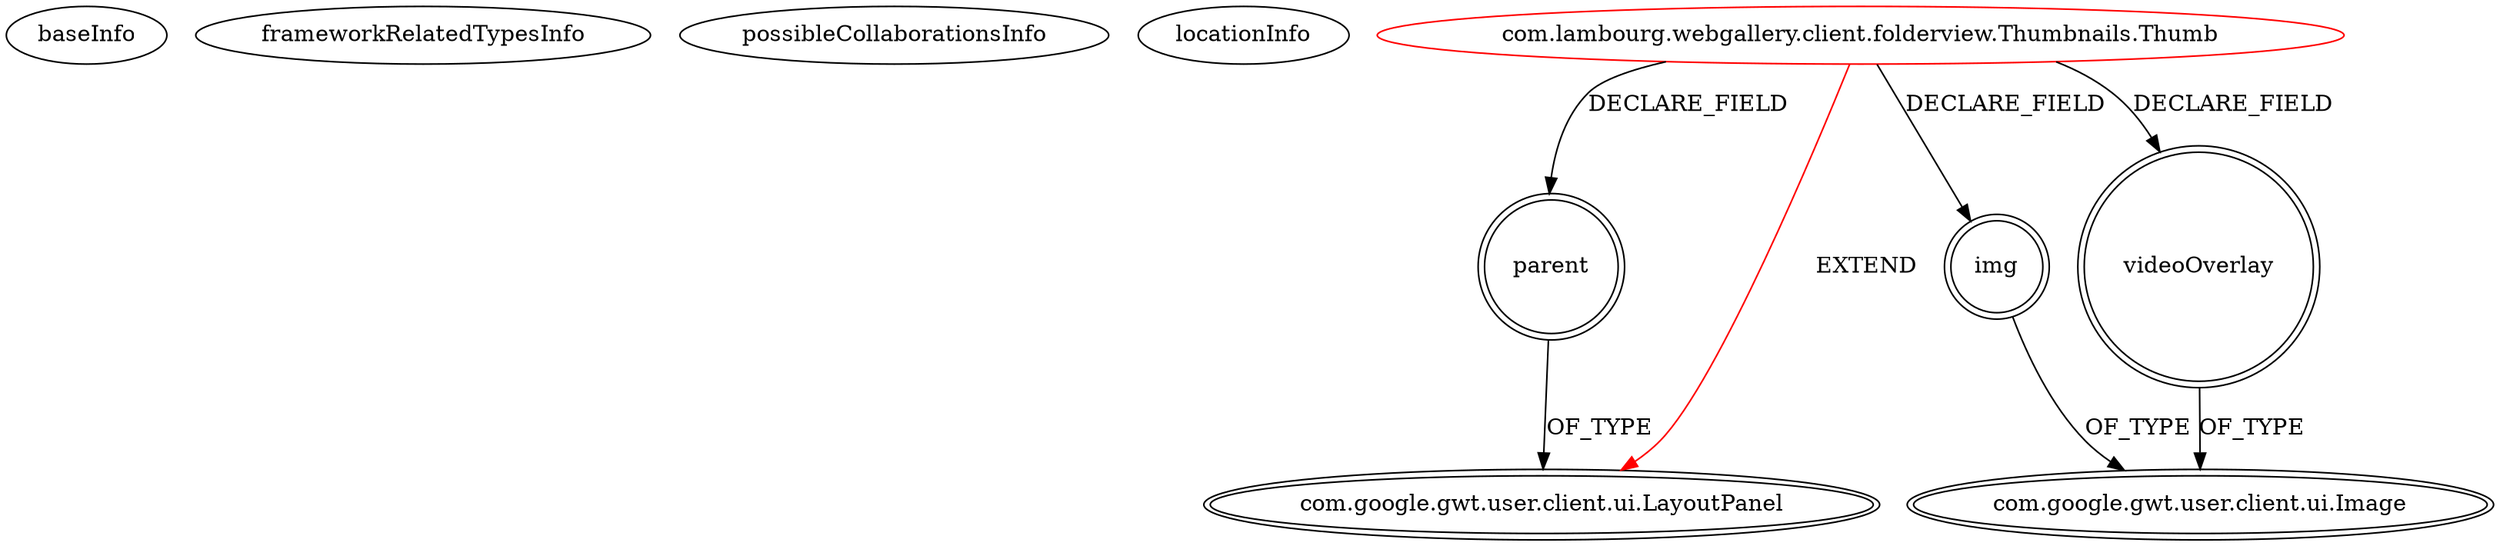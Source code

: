 digraph {
baseInfo[graphId=3521,category="extension_graph",isAnonymous=false,possibleRelation=false]
frameworkRelatedTypesInfo[0="com.google.gwt.user.client.ui.LayoutPanel"]
possibleCollaborationsInfo[]
locationInfo[projectName="lambourg-WebGallery",filePath="/lambourg-WebGallery/WebGallery-master/client/src/com/lambourg/webgallery/client/folderview/Thumbnails.java",contextSignature="Thumb",graphId="3521"]
0[label="com.lambourg.webgallery.client.folderview.Thumbnails.Thumb",vertexType="ROOT_CLIENT_CLASS_DECLARATION",isFrameworkType=false,color=red]
1[label="com.google.gwt.user.client.ui.LayoutPanel",vertexType="FRAMEWORK_CLASS_TYPE",isFrameworkType=true,peripheries=2]
2[label="img",vertexType="FIELD_DECLARATION",isFrameworkType=true,peripheries=2,shape=circle]
3[label="com.google.gwt.user.client.ui.Image",vertexType="FRAMEWORK_CLASS_TYPE",isFrameworkType=true,peripheries=2]
4[label="parent",vertexType="FIELD_DECLARATION",isFrameworkType=true,peripheries=2,shape=circle]
6[label="videoOverlay",vertexType="FIELD_DECLARATION",isFrameworkType=true,peripheries=2,shape=circle]
0->1[label="EXTEND",color=red]
0->2[label="DECLARE_FIELD"]
2->3[label="OF_TYPE"]
0->4[label="DECLARE_FIELD"]
4->1[label="OF_TYPE"]
0->6[label="DECLARE_FIELD"]
6->3[label="OF_TYPE"]
}
